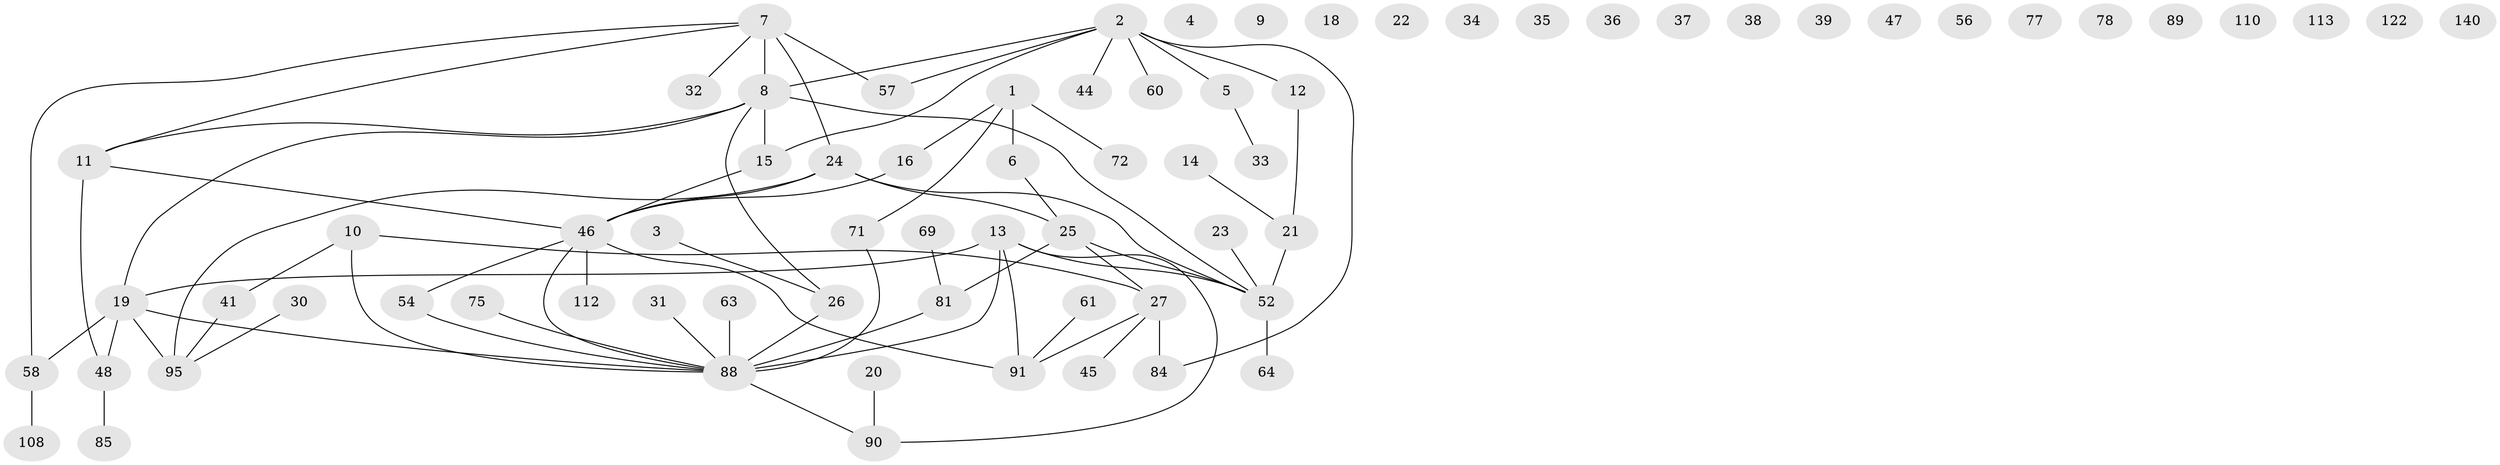 // original degree distribution, {3: 0.21830985915492956, 2: 0.2323943661971831, 1: 0.2535211267605634, 0: 0.11267605633802817, 4: 0.1267605633802817, 6: 0.007042253521126761, 5: 0.04929577464788732}
// Generated by graph-tools (version 1.1) at 2025/13/03/09/25 04:13:12]
// undirected, 71 vertices, 76 edges
graph export_dot {
graph [start="1"]
  node [color=gray90,style=filled];
  1 [super="+120+82"];
  2 [super="+118+42"];
  3;
  4;
  5 [super="+28"];
  6 [super="+99+40+104"];
  7 [super="+94"];
  8 [super="+17+59"];
  9;
  10 [super="+67+86"];
  11 [super="+106"];
  12;
  13 [super="+137"];
  14 [super="+105"];
  15 [super="+51"];
  16;
  18 [super="+129"];
  19 [super="+43"];
  20;
  21 [super="+141"];
  22;
  23;
  24 [super="+76"];
  25 [super="+127"];
  26 [super="+29+93"];
  27 [super="+66+55"];
  30;
  31;
  32 [super="+80"];
  33;
  34 [super="+96"];
  35;
  36;
  37;
  38;
  39 [super="+50"];
  41 [super="+65"];
  44 [super="+132"];
  45 [super="+92"];
  46 [super="+126+62+111+70"];
  47;
  48 [super="+87+49+74"];
  52 [super="+68+83"];
  54 [super="+136"];
  56;
  57;
  58 [super="+97"];
  60 [super="+79"];
  61;
  63 [super="+124"];
  64;
  69;
  71;
  72;
  75;
  77;
  78;
  81 [super="+100+107"];
  84;
  85 [super="+102"];
  88 [super="+98"];
  89;
  90;
  91;
  95 [super="+101+128"];
  108;
  110;
  112;
  113;
  122;
  140;
  1 -- 16;
  1 -- 72 [weight=2];
  1 -- 71;
  1 -- 6;
  2 -- 5;
  2 -- 15;
  2 -- 8;
  2 -- 84;
  2 -- 60;
  2 -- 57;
  2 -- 12;
  2 -- 44;
  3 -- 26;
  5 -- 33;
  6 -- 25;
  7 -- 11;
  7 -- 24 [weight=2];
  7 -- 8;
  7 -- 58;
  7 -- 57;
  7 -- 32;
  8 -- 19;
  8 -- 26;
  8 -- 52;
  8 -- 15;
  8 -- 11;
  10 -- 41;
  10 -- 88 [weight=2];
  10 -- 27;
  11 -- 46;
  11 -- 48;
  12 -- 21;
  13 -- 52;
  13 -- 88 [weight=2];
  13 -- 19;
  13 -- 90;
  13 -- 91;
  14 -- 21;
  15 -- 46;
  16 -- 46;
  19 -- 58;
  19 -- 95 [weight=3];
  19 -- 48;
  19 -- 88;
  20 -- 90;
  21 -- 52;
  23 -- 52;
  24 -- 25;
  24 -- 46;
  24 -- 95;
  24 -- 52;
  25 -- 81;
  25 -- 27;
  25 -- 52;
  26 -- 88 [weight=2];
  27 -- 91;
  27 -- 84;
  27 -- 45;
  30 -- 95;
  31 -- 88;
  41 -- 95;
  46 -- 112;
  46 -- 54;
  46 -- 88;
  46 -- 91;
  48 -- 85;
  52 -- 64;
  54 -- 88;
  58 -- 108;
  61 -- 91;
  63 -- 88;
  69 -- 81;
  71 -- 88;
  75 -- 88;
  81 -- 88;
  88 -- 90;
}
